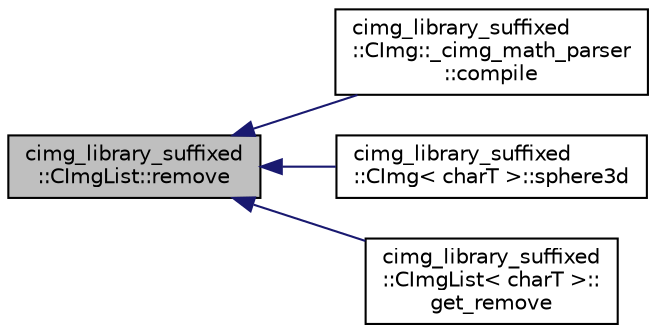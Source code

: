 digraph "cimg_library_suffixed::CImgList::remove"
{
  edge [fontname="Helvetica",fontsize="10",labelfontname="Helvetica",labelfontsize="10"];
  node [fontname="Helvetica",fontsize="10",shape=record];
  rankdir="LR";
  Node544 [label="cimg_library_suffixed\l::CImgList::remove",height=0.2,width=0.4,color="black", fillcolor="grey75", style="filled", fontcolor="black"];
  Node544 -> Node545 [dir="back",color="midnightblue",fontsize="10",style="solid",fontname="Helvetica"];
  Node545 [label="cimg_library_suffixed\l::CImg::_cimg_math_parser\l::compile",height=0.2,width=0.4,color="black", fillcolor="white", style="filled",URL="$structcimg__library__suffixed_1_1_c_img_1_1__cimg__math__parser.html#a318c44c5d1f4f0114355f37ace87a4ae"];
  Node544 -> Node546 [dir="back",color="midnightblue",fontsize="10",style="solid",fontname="Helvetica"];
  Node546 [label="cimg_library_suffixed\l::CImg\< charT \>::sphere3d",height=0.2,width=0.4,color="black", fillcolor="white", style="filled",URL="$structcimg__library__suffixed_1_1_c_img.html#a8025573f639ba766ca2270bf10c2d00f",tooltip="Generate a 3d sphere. "];
  Node544 -> Node547 [dir="back",color="midnightblue",fontsize="10",style="solid",fontname="Helvetica"];
  Node547 [label="cimg_library_suffixed\l::CImgList\< charT \>::\lget_remove",height=0.2,width=0.4,color="black", fillcolor="white", style="filled",URL="$structcimg__library__suffixed_1_1_c_img_list.html#aad9b24fea87caadce09c676dea0bac0a",tooltip="Remove all images between from indexes . "];
}

